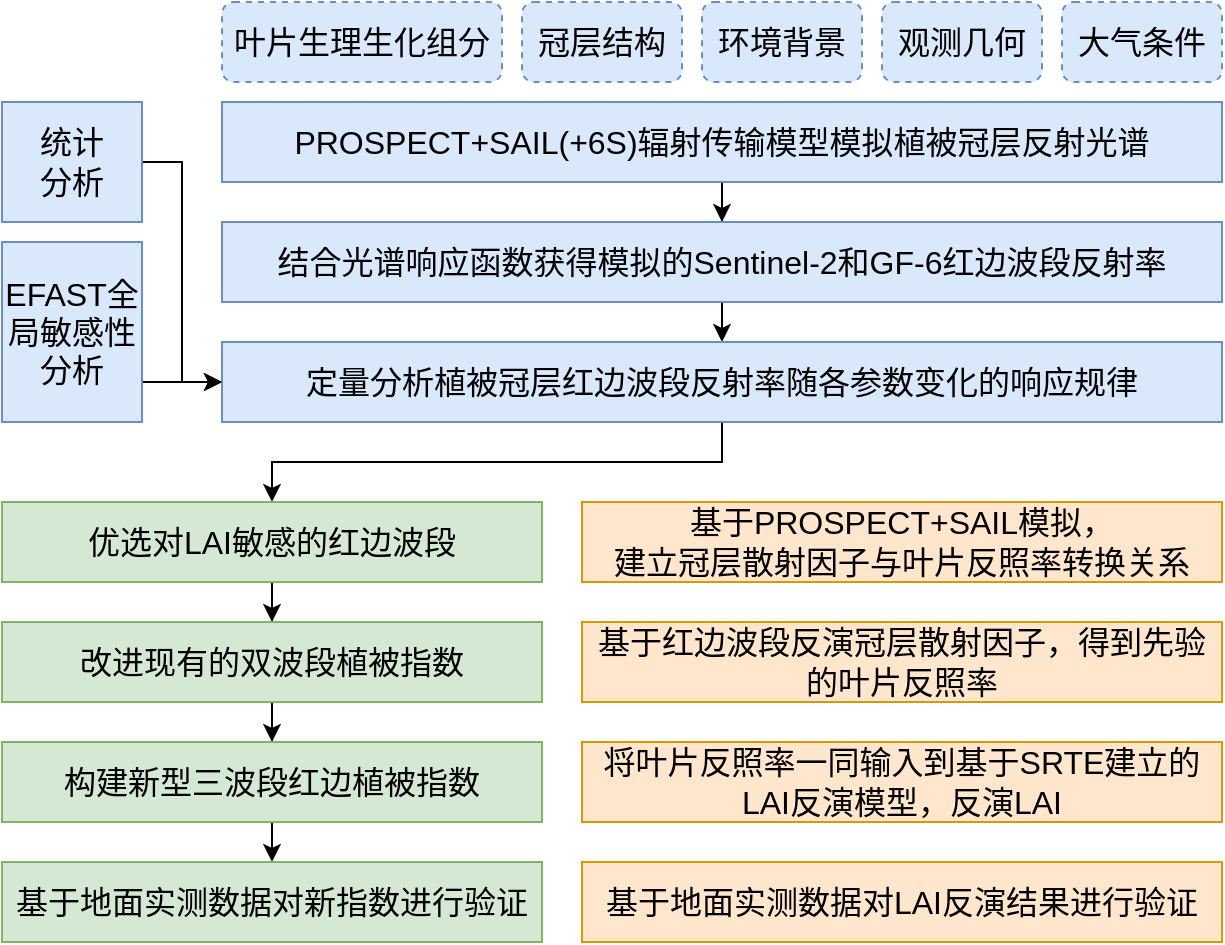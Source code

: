 <mxfile version="13.8.6" type="github"><diagram id="ICChDU_bYFe73pkxosna" name="Page-1"><mxGraphModel dx="1102" dy="526" grid="1" gridSize="10" guides="1" tooltips="1" connect="1" arrows="1" fold="1" page="1" pageScale="1" pageWidth="827" pageHeight="1169" math="0" shadow="0"><root><mxCell id="0"/><mxCell id="1" parent="0"/><mxCell id="WcU06nX2nmiv20t1e_cT-12" style="edgeStyle=orthogonalEdgeStyle;rounded=0;orthogonalLoop=1;jettySize=auto;html=1;exitX=0.5;exitY=1;exitDx=0;exitDy=0;fontSize=16;" parent="1" source="WcU06nX2nmiv20t1e_cT-4" target="WcU06nX2nmiv20t1e_cT-11" edge="1"><mxGeometry relative="1" as="geometry"/></mxCell><mxCell id="WcU06nX2nmiv20t1e_cT-4" value="PROSPECT+SAIL(+6S)辐射传输模型模拟植被冠层反射光谱" style="rounded=0;whiteSpace=wrap;html=1;fillColor=#dae8fc;strokeColor=#6c8ebf;fontSize=16;" parent="1" vertex="1"><mxGeometry x="230" y="120" width="500" height="40" as="geometry"/></mxCell><mxCell id="WcU06nX2nmiv20t1e_cT-5" value="叶片生理生化组分" style="rounded=1;whiteSpace=wrap;html=1;fontSize=16;fillColor=#dae8fc;strokeColor=#6c8ebf;dashed=1;" parent="1" vertex="1"><mxGeometry x="230" y="70" width="140" height="40" as="geometry"/></mxCell><mxCell id="WcU06nX2nmiv20t1e_cT-6" value="冠层结构" style="rounded=1;whiteSpace=wrap;html=1;fontSize=16;fillColor=#dae8fc;strokeColor=#6c8ebf;dashed=1;" parent="1" vertex="1"><mxGeometry x="380" y="70" width="80" height="40" as="geometry"/></mxCell><mxCell id="WcU06nX2nmiv20t1e_cT-7" value="环境背景" style="rounded=1;whiteSpace=wrap;html=1;fontSize=16;fillColor=#dae8fc;strokeColor=#6c8ebf;dashed=1;" parent="1" vertex="1"><mxGeometry x="470" y="70" width="80" height="40" as="geometry"/></mxCell><mxCell id="WcU06nX2nmiv20t1e_cT-8" value="观测几何" style="rounded=1;whiteSpace=wrap;html=1;fontSize=16;fillColor=#dae8fc;strokeColor=#6c8ebf;dashed=1;" parent="1" vertex="1"><mxGeometry x="560" y="70" width="80" height="40" as="geometry"/></mxCell><mxCell id="WcU06nX2nmiv20t1e_cT-9" value="大气条件" style="rounded=1;whiteSpace=wrap;html=1;fontSize=16;fillColor=#dae8fc;strokeColor=#6c8ebf;dashed=1;" parent="1" vertex="1"><mxGeometry x="650" y="70" width="80" height="40" as="geometry"/></mxCell><mxCell id="WcU06nX2nmiv20t1e_cT-16" style="edgeStyle=orthogonalEdgeStyle;rounded=0;orthogonalLoop=1;jettySize=auto;html=1;exitX=0.5;exitY=1;exitDx=0;exitDy=0;entryX=0.5;entryY=0;entryDx=0;entryDy=0;fontSize=16;" parent="1" source="WcU06nX2nmiv20t1e_cT-11" target="WcU06nX2nmiv20t1e_cT-15" edge="1"><mxGeometry relative="1" as="geometry"/></mxCell><mxCell id="WcU06nX2nmiv20t1e_cT-11" value="结合光谱响应函数获得模拟的Sentinel-2和GF-6红边波段反射率" style="rounded=0;whiteSpace=wrap;html=1;fillColor=#dae8fc;strokeColor=#6c8ebf;fontSize=16;" parent="1" vertex="1"><mxGeometry x="230" y="180" width="500" height="40" as="geometry"/></mxCell><mxCell id="WcU06nX2nmiv20t1e_cT-18" style="edgeStyle=orthogonalEdgeStyle;rounded=0;orthogonalLoop=1;jettySize=auto;html=1;exitX=1;exitY=0.5;exitDx=0;exitDy=0;entryX=0;entryY=0.5;entryDx=0;entryDy=0;fontSize=16;" parent="1" source="WcU06nX2nmiv20t1e_cT-14" target="WcU06nX2nmiv20t1e_cT-15" edge="1"><mxGeometry relative="1" as="geometry"/></mxCell><mxCell id="WcU06nX2nmiv20t1e_cT-14" value="&lt;div&gt;统计&lt;/div&gt;&lt;div&gt;分析&lt;/div&gt;" style="rounded=0;whiteSpace=wrap;html=1;fillColor=#dae8fc;strokeColor=#6c8ebf;fontSize=16;" parent="1" vertex="1"><mxGeometry x="120" y="120" width="70" height="60" as="geometry"/></mxCell><mxCell id="WcU06nX2nmiv20t1e_cT-21" style="edgeStyle=orthogonalEdgeStyle;rounded=0;orthogonalLoop=1;jettySize=auto;html=1;exitX=0.5;exitY=1;exitDx=0;exitDy=0;fontSize=16;" parent="1" source="WcU06nX2nmiv20t1e_cT-15" target="WcU06nX2nmiv20t1e_cT-20" edge="1"><mxGeometry relative="1" as="geometry"/></mxCell><mxCell id="WcU06nX2nmiv20t1e_cT-15" value="定量分析植被冠层红边波段反射率随各参数变化的响应规律" style="rounded=0;whiteSpace=wrap;html=1;fillColor=#dae8fc;strokeColor=#6c8ebf;fontSize=16;" parent="1" vertex="1"><mxGeometry x="230" y="240" width="500" height="40" as="geometry"/></mxCell><mxCell id="WcU06nX2nmiv20t1e_cT-19" style="edgeStyle=orthogonalEdgeStyle;rounded=0;orthogonalLoop=1;jettySize=auto;html=1;exitX=1;exitY=0.5;exitDx=0;exitDy=0;fontSize=16;" parent="1" source="WcU06nX2nmiv20t1e_cT-17" edge="1"><mxGeometry relative="1" as="geometry"><mxPoint x="230" y="260" as="targetPoint"/><Array as="points"><mxPoint x="180" y="260"/></Array></mxGeometry></mxCell><mxCell id="WcU06nX2nmiv20t1e_cT-17" value="&lt;div&gt;EFAST全局敏感性分析&lt;/div&gt;" style="rounded=0;whiteSpace=wrap;html=1;fillColor=#dae8fc;strokeColor=#6c8ebf;fontSize=16;" parent="1" vertex="1"><mxGeometry x="120" y="190" width="70" height="90" as="geometry"/></mxCell><mxCell id="pRP3WYwSnpYqVcdJd7ts-6" style="edgeStyle=orthogonalEdgeStyle;rounded=0;orthogonalLoop=1;jettySize=auto;html=1;exitX=0.5;exitY=1;exitDx=0;exitDy=0;" edge="1" parent="1" source="WcU06nX2nmiv20t1e_cT-20" target="WcU06nX2nmiv20t1e_cT-22"><mxGeometry relative="1" as="geometry"/></mxCell><mxCell id="WcU06nX2nmiv20t1e_cT-20" value="优选对LAI敏感的红边波段" style="rounded=0;whiteSpace=wrap;html=1;fillColor=#d5e8d4;strokeColor=#82b366;fontSize=16;" parent="1" vertex="1"><mxGeometry x="120" y="320" width="270" height="40" as="geometry"/></mxCell><mxCell id="pRP3WYwSnpYqVcdJd7ts-7" style="edgeStyle=orthogonalEdgeStyle;rounded=0;orthogonalLoop=1;jettySize=auto;html=1;exitX=0.5;exitY=1;exitDx=0;exitDy=0;" edge="1" parent="1" source="WcU06nX2nmiv20t1e_cT-22" target="WcU06nX2nmiv20t1e_cT-23"><mxGeometry relative="1" as="geometry"/></mxCell><mxCell id="WcU06nX2nmiv20t1e_cT-22" value="改进现有的双波段植被指数" style="rounded=0;whiteSpace=wrap;html=1;fillColor=#d5e8d4;strokeColor=#82b366;fontSize=16;" parent="1" vertex="1"><mxGeometry x="120" y="380" width="270" height="40" as="geometry"/></mxCell><mxCell id="pRP3WYwSnpYqVcdJd7ts-8" style="edgeStyle=orthogonalEdgeStyle;rounded=0;orthogonalLoop=1;jettySize=auto;html=1;exitX=0.5;exitY=1;exitDx=0;exitDy=0;entryX=0.5;entryY=0;entryDx=0;entryDy=0;" edge="1" parent="1" source="WcU06nX2nmiv20t1e_cT-23" target="WcU06nX2nmiv20t1e_cT-26"><mxGeometry relative="1" as="geometry"/></mxCell><mxCell id="WcU06nX2nmiv20t1e_cT-23" value="构建新型三波段红边植被指数" style="rounded=0;whiteSpace=wrap;html=1;fillColor=#d5e8d4;strokeColor=#82b366;fontSize=16;" parent="1" vertex="1"><mxGeometry x="120" y="440" width="270" height="40" as="geometry"/></mxCell><mxCell id="WcU06nX2nmiv20t1e_cT-26" value="基于地面实测数据对新指数进行验证" style="rounded=0;whiteSpace=wrap;html=1;fillColor=#d5e8d4;strokeColor=#82b366;fontSize=16;" parent="1" vertex="1"><mxGeometry x="120" y="500" width="270" height="40" as="geometry"/></mxCell><mxCell id="pRP3WYwSnpYqVcdJd7ts-2" value="基于PROSPECT+SAIL模拟，&lt;br&gt;建立冠层散射因子与叶片反照率转换关系" style="rounded=0;whiteSpace=wrap;html=1;fillColor=#ffe6cc;strokeColor=#d79b00;fontSize=16;" vertex="1" parent="1"><mxGeometry x="410" y="320" width="320" height="40" as="geometry"/></mxCell><mxCell id="pRP3WYwSnpYqVcdJd7ts-3" value="基于红边波段反演冠层散射因子，得到先验的叶片反照率" style="rounded=0;whiteSpace=wrap;html=1;fillColor=#ffe6cc;strokeColor=#d79b00;fontSize=16;" vertex="1" parent="1"><mxGeometry x="410" y="380" width="320" height="40" as="geometry"/></mxCell><mxCell id="pRP3WYwSnpYqVcdJd7ts-9" value="将叶片反照率一同输入到基于SRTE建立的LAI反演模型，反演LAI" style="rounded=0;whiteSpace=wrap;html=1;fillColor=#ffe6cc;strokeColor=#d79b00;fontSize=16;" vertex="1" parent="1"><mxGeometry x="410" y="440" width="320" height="40" as="geometry"/></mxCell><mxCell id="pRP3WYwSnpYqVcdJd7ts-10" value="基于地面实测数据对LAI反演结果进行验证" style="rounded=0;whiteSpace=wrap;html=1;fillColor=#ffe6cc;strokeColor=#d79b00;fontSize=16;" vertex="1" parent="1"><mxGeometry x="410" y="500" width="320" height="40" as="geometry"/></mxCell></root></mxGraphModel></diagram></mxfile>